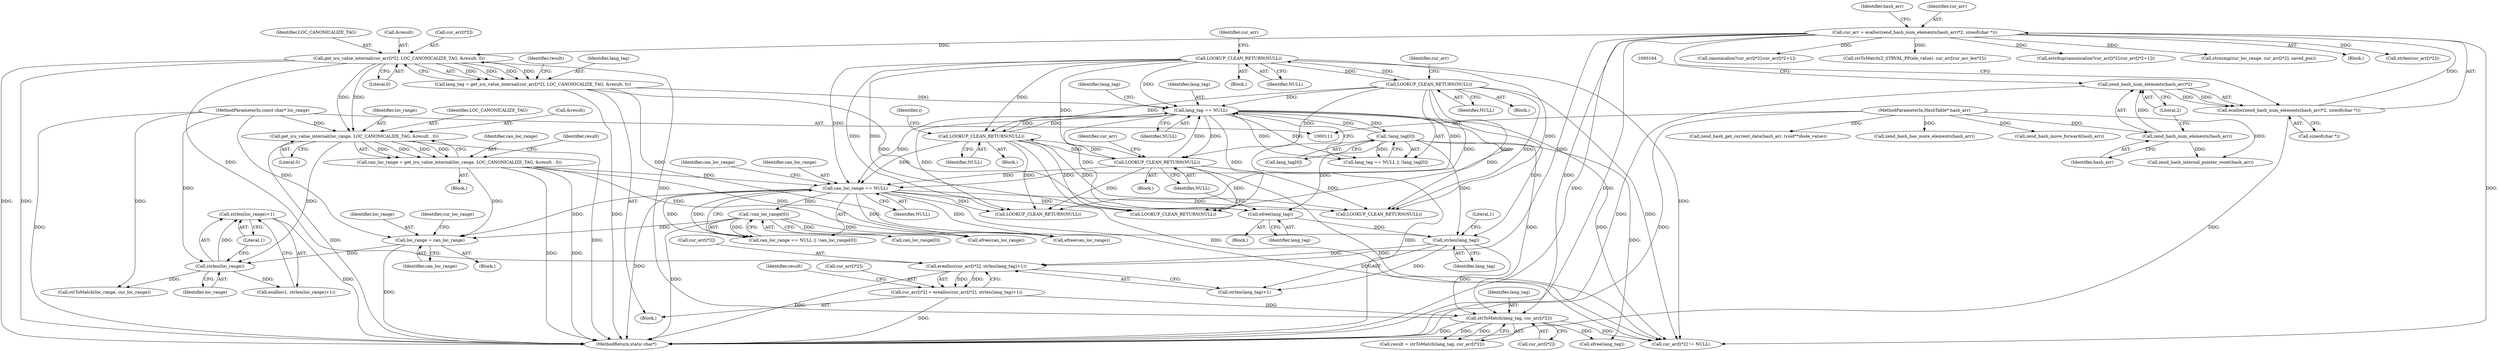 digraph "1_php-src_97eff7eb57fc2320c267a949cffd622c38712484?w=1_25@API" {
"1000355" [label="(Call,strlen(loc_range)+1)"];
"1000356" [label="(Call,strlen(loc_range))"];
"1000348" [label="(Call,loc_range = can_loc_range)"];
"1000317" [label="(Call,can_loc_range = get_icu_value_internal(loc_range, LOC_CANONICALIZE_TAG, &result , 0))"];
"1000319" [label="(Call,get_icu_value_internal(loc_range, LOC_CANONICALIZE_TAG, &result , 0))"];
"1000112" [label="(MethodParameterIn,const char* loc_range)"];
"1000249" [label="(Call,get_icu_value_internal(cur_arr[i*2], LOC_CANONICALIZE_TAG, &result, 0))"];
"1000156" [label="(Call,cur_arr = ecalloc(zend_hash_num_elements(hash_arr)*2, sizeof(char *)))"];
"1000158" [label="(Call,ecalloc(zend_hash_num_elements(hash_arr)*2, sizeof(char *)))"];
"1000159" [label="(Call,zend_hash_num_elements(hash_arr)*2)"];
"1000160" [label="(Call,zend_hash_num_elements(hash_arr))"];
"1000113" [label="(MethodParameterIn,HashTable* hash_arr)"];
"1000298" [label="(Call,strToMatch(lang_tag, cur_arr[i*2]))"];
"1000293" [label="(Call,strlen(lang_tag))"];
"1000247" [label="(Call,lang_tag = get_icu_value_internal(cur_arr[i*2], LOC_CANONICALIZE_TAG, &result, 0))"];
"1000268" [label="(Call,!lang_tag[0])"];
"1000265" [label="(Call,lang_tag == NULL)"];
"1000220" [label="(Call,LOOKUP_CLEAN_RETURN(NULL))"];
"1000192" [label="(Call,LOOKUP_CLEAN_RETURN(NULL))"];
"1000312" [label="(Call,LOOKUP_CLEAN_RETURN(NULL))"];
"1000278" [label="(Call,LOOKUP_CLEAN_RETURN(NULL))"];
"1000276" [label="(Call,efree(lang_tag))"];
"1000280" [label="(Call,cur_arr[i*2] = erealloc(cur_arr[i*2], strlen(lang_tag)+1))"];
"1000286" [label="(Call,erealloc(cur_arr[i*2], strlen(lang_tag)+1))"];
"1000331" [label="(Call,can_loc_range == NULL)"];
"1000334" [label="(Call,!can_loc_range[0])"];
"1000334" [label="(Call,!can_loc_range[0])"];
"1000246" [label="(Block,)"];
"1000281" [label="(Call,cur_arr[i*2])"];
"1000249" [label="(Call,get_icu_value_internal(cur_arr[i*2], LOC_CANONICALIZE_TAG, &result, 0))"];
"1000296" [label="(Call,result = strToMatch(lang_tag, cur_arr[i*2]))"];
"1000272" [label="(Block,)"];
"1000282" [label="(Identifier,cur_arr)"];
"1000452" [label="(Call,LOOKUP_CLEAN_RETURN(NULL))"];
"1000330" [label="(Call,can_loc_range == NULL || !can_loc_range[0])"];
"1000267" [label="(Identifier,NULL)"];
"1000300" [label="(Call,cur_arr[i*2])"];
"1000266" [label="(Identifier,lang_tag)"];
"1000177" [label="(Call,zend_hash_get_current_data(hash_arr, (void**)&ele_value))"];
"1000258" [label="(Literal,0)"];
"1000317" [label="(Call,can_loc_range = get_icu_value_internal(loc_range, LOC_CANONICALIZE_TAG, &result , 0))"];
"1000192" [label="(Call,LOOKUP_CLEAN_RETURN(NULL))"];
"1000169" [label="(Call,zend_hash_has_more_elements(hash_arr))"];
"1000331" [label="(Call,can_loc_range == NULL)"];
"1000112" [label="(MethodParameterIn,const char* loc_range)"];
"1000280" [label="(Call,cur_arr[i*2] = erealloc(cur_arr[i*2], strlen(lang_tag)+1))"];
"1000297" [label="(Identifier,result)"];
"1000342" [label="(Call,efree(can_loc_range))"];
"1000276" [label="(Call,efree(lang_tag))"];
"1000193" [label="(Identifier,NULL)"];
"1000427" [label="(Call,canonicalize?cur_arr[i*2]:cur_arr[i*2+1])"];
"1000318" [label="(Identifier,can_loc_range)"];
"1000328" [label="(Identifier,result)"];
"1000277" [label="(Identifier,lang_tag)"];
"1000166" [label="(Call,zend_hash_internal_pointer_reset(hash_arr))"];
"1000335" [label="(Call,can_loc_range[0])"];
"1000350" [label="(Identifier,can_loc_range)"];
"1000320" [label="(Identifier,loc_range)"];
"1000344" [label="(Call,LOOKUP_CLEAN_RETURN(NULL))"];
"1000162" [label="(Literal,2)"];
"1000156" [label="(Call,cur_arr = ecalloc(zend_hash_num_elements(hash_arr)*2, sizeof(char *)))"];
"1000163" [label="(Call,sizeof(char *))"];
"1000265" [label="(Call,lang_tag == NULL)"];
"1000312" [label="(Call,LOOKUP_CLEAN_RETURN(NULL))"];
"1000219" [label="(Block,)"];
"1000275" [label="(Block,)"];
"1000298" [label="(Call,strToMatch(lang_tag, cur_arr[i*2]))"];
"1000220" [label="(Call,LOOKUP_CLEAN_RETURN(NULL))"];
"1000305" [label="(Call,efree(lang_tag))"];
"1000324" [label="(Literal,0)"];
"1000207" [label="(Call,strToMatch(Z_STRVAL_PP(ele_value), cur_arr[cur_arr_len*2]))"];
"1000158" [label="(Call,ecalloc(zend_hash_num_elements(hash_arr)*2, sizeof(char *)))"];
"1000295" [label="(Literal,1)"];
"1000269" [label="(Call,lang_tag[0])"];
"1000191" [label="(Block,)"];
"1000255" [label="(Identifier,LOC_CANONICALIZE_TAG)"];
"1000256" [label="(Call,&result)"];
"1000352" [label="(Identifier,cur_loc_range)"];
"1000279" [label="(Identifier,NULL)"];
"1000250" [label="(Call,cur_arr[i*2])"];
"1000262" [label="(Identifier,result)"];
"1000426" [label="(Call,estrdup(canonicalize?cur_arr[i*2]:cur_arr[i*2+1]))"];
"1000336" [label="(Identifier,can_loc_range)"];
"1000268" [label="(Call,!lang_tag[0])"];
"1000353" [label="(Call,ecalloc(1, strlen(loc_range)+1))"];
"1000374" [label="(Call,LOOKUP_CLEAN_RETURN(NULL))"];
"1000270" [label="(Identifier,lang_tag)"];
"1000113" [label="(MethodParameterIn,HashTable* hash_arr)"];
"1000311" [label="(Block,)"];
"1000347" [label="(Block,)"];
"1000349" [label="(Identifier,loc_range)"];
"1000397" [label="(Call,cur_arr[i*2] != NULL)"];
"1000357" [label="(Identifier,loc_range)"];
"1000356" [label="(Call,strlen(loc_range))"];
"1000287" [label="(Call,cur_arr[i*2])"];
"1000367" [label="(Call,efree(can_loc_range))"];
"1000414" [label="(Call,strncmp(cur_loc_range, cur_arr[i*2], saved_pos))"];
"1000196" [label="(Identifier,cur_arr)"];
"1000333" [label="(Identifier,NULL)"];
"1000167" [label="(Identifier,hash_arr)"];
"1000248" [label="(Identifier,lang_tag)"];
"1000286" [label="(Call,erealloc(cur_arr[i*2], strlen(lang_tag)+1))"];
"1000454" [label="(MethodReturn,static char*)"];
"1000299" [label="(Identifier,lang_tag)"];
"1000361" [label="(Call,strToMatch(loc_range, cur_loc_range))"];
"1000157" [label="(Identifier,cur_arr)"];
"1000321" [label="(Identifier,LOC_CANONICALIZE_TAG)"];
"1000294" [label="(Identifier,lang_tag)"];
"1000348" [label="(Call,loc_range = can_loc_range)"];
"1000316" [label="(Block,)"];
"1000115" [label="(Block,)"];
"1000319" [label="(Call,get_icu_value_internal(loc_range, LOC_CANONICALIZE_TAG, &result , 0))"];
"1000161" [label="(Identifier,hash_arr)"];
"1000332" [label="(Identifier,can_loc_range)"];
"1000358" [label="(Literal,1)"];
"1000160" [label="(Call,zend_hash_num_elements(hash_arr))"];
"1000355" [label="(Call,strlen(loc_range)+1)"];
"1000406" [label="(Call,strlen(cur_arr[i*2]))"];
"1000221" [label="(Identifier,NULL)"];
"1000313" [label="(Identifier,NULL)"];
"1000292" [label="(Call,strlen(lang_tag)+1)"];
"1000247" [label="(Call,lang_tag = get_icu_value_internal(cur_arr[i*2], LOC_CANONICALIZE_TAG, &result, 0))"];
"1000224" [label="(Identifier,cur_arr)"];
"1000322" [label="(Call,&result)"];
"1000264" [label="(Call,lang_tag == NULL || !lang_tag[0])"];
"1000278" [label="(Call,LOOKUP_CLEAN_RETURN(NULL))"];
"1000159" [label="(Call,zend_hash_num_elements(hash_arr)*2)"];
"1000245" [label="(Identifier,i)"];
"1000172" [label="(Call,zend_hash_move_forward(hash_arr))"];
"1000293" [label="(Call,strlen(lang_tag))"];
"1000355" -> "1000353"  [label="AST: "];
"1000355" -> "1000358"  [label="CFG: "];
"1000356" -> "1000355"  [label="AST: "];
"1000358" -> "1000355"  [label="AST: "];
"1000353" -> "1000355"  [label="CFG: "];
"1000355" -> "1000454"  [label="DDG: "];
"1000356" -> "1000355"  [label="DDG: "];
"1000356" -> "1000357"  [label="CFG: "];
"1000357" -> "1000356"  [label="AST: "];
"1000358" -> "1000356"  [label="CFG: "];
"1000356" -> "1000353"  [label="DDG: "];
"1000348" -> "1000356"  [label="DDG: "];
"1000319" -> "1000356"  [label="DDG: "];
"1000112" -> "1000356"  [label="DDG: "];
"1000356" -> "1000361"  [label="DDG: "];
"1000348" -> "1000347"  [label="AST: "];
"1000348" -> "1000350"  [label="CFG: "];
"1000349" -> "1000348"  [label="AST: "];
"1000350" -> "1000348"  [label="AST: "];
"1000352" -> "1000348"  [label="CFG: "];
"1000348" -> "1000454"  [label="DDG: "];
"1000317" -> "1000348"  [label="DDG: "];
"1000331" -> "1000348"  [label="DDG: "];
"1000334" -> "1000348"  [label="DDG: "];
"1000112" -> "1000348"  [label="DDG: "];
"1000317" -> "1000316"  [label="AST: "];
"1000317" -> "1000319"  [label="CFG: "];
"1000318" -> "1000317"  [label="AST: "];
"1000319" -> "1000317"  [label="AST: "];
"1000328" -> "1000317"  [label="CFG: "];
"1000317" -> "1000454"  [label="DDG: "];
"1000317" -> "1000454"  [label="DDG: "];
"1000319" -> "1000317"  [label="DDG: "];
"1000319" -> "1000317"  [label="DDG: "];
"1000319" -> "1000317"  [label="DDG: "];
"1000319" -> "1000317"  [label="DDG: "];
"1000317" -> "1000331"  [label="DDG: "];
"1000317" -> "1000342"  [label="DDG: "];
"1000317" -> "1000367"  [label="DDG: "];
"1000319" -> "1000324"  [label="CFG: "];
"1000320" -> "1000319"  [label="AST: "];
"1000321" -> "1000319"  [label="AST: "];
"1000322" -> "1000319"  [label="AST: "];
"1000324" -> "1000319"  [label="AST: "];
"1000319" -> "1000454"  [label="DDG: "];
"1000319" -> "1000454"  [label="DDG: "];
"1000112" -> "1000319"  [label="DDG: "];
"1000249" -> "1000319"  [label="DDG: "];
"1000249" -> "1000319"  [label="DDG: "];
"1000112" -> "1000111"  [label="AST: "];
"1000112" -> "1000454"  [label="DDG: "];
"1000112" -> "1000361"  [label="DDG: "];
"1000249" -> "1000247"  [label="AST: "];
"1000249" -> "1000258"  [label="CFG: "];
"1000250" -> "1000249"  [label="AST: "];
"1000255" -> "1000249"  [label="AST: "];
"1000256" -> "1000249"  [label="AST: "];
"1000258" -> "1000249"  [label="AST: "];
"1000247" -> "1000249"  [label="CFG: "];
"1000249" -> "1000454"  [label="DDG: "];
"1000249" -> "1000454"  [label="DDG: "];
"1000249" -> "1000247"  [label="DDG: "];
"1000249" -> "1000247"  [label="DDG: "];
"1000249" -> "1000247"  [label="DDG: "];
"1000249" -> "1000247"  [label="DDG: "];
"1000156" -> "1000249"  [label="DDG: "];
"1000298" -> "1000249"  [label="DDG: "];
"1000249" -> "1000286"  [label="DDG: "];
"1000156" -> "1000115"  [label="AST: "];
"1000156" -> "1000158"  [label="CFG: "];
"1000157" -> "1000156"  [label="AST: "];
"1000158" -> "1000156"  [label="AST: "];
"1000167" -> "1000156"  [label="CFG: "];
"1000156" -> "1000454"  [label="DDG: "];
"1000156" -> "1000454"  [label="DDG: "];
"1000158" -> "1000156"  [label="DDG: "];
"1000156" -> "1000207"  [label="DDG: "];
"1000156" -> "1000286"  [label="DDG: "];
"1000156" -> "1000298"  [label="DDG: "];
"1000156" -> "1000397"  [label="DDG: "];
"1000156" -> "1000406"  [label="DDG: "];
"1000156" -> "1000414"  [label="DDG: "];
"1000156" -> "1000426"  [label="DDG: "];
"1000156" -> "1000427"  [label="DDG: "];
"1000158" -> "1000163"  [label="CFG: "];
"1000159" -> "1000158"  [label="AST: "];
"1000163" -> "1000158"  [label="AST: "];
"1000158" -> "1000454"  [label="DDG: "];
"1000159" -> "1000158"  [label="DDG: "];
"1000159" -> "1000158"  [label="DDG: "];
"1000159" -> "1000162"  [label="CFG: "];
"1000160" -> "1000159"  [label="AST: "];
"1000162" -> "1000159"  [label="AST: "];
"1000164" -> "1000159"  [label="CFG: "];
"1000159" -> "1000454"  [label="DDG: "];
"1000160" -> "1000159"  [label="DDG: "];
"1000160" -> "1000161"  [label="CFG: "];
"1000161" -> "1000160"  [label="AST: "];
"1000162" -> "1000160"  [label="CFG: "];
"1000113" -> "1000160"  [label="DDG: "];
"1000160" -> "1000166"  [label="DDG: "];
"1000113" -> "1000111"  [label="AST: "];
"1000113" -> "1000454"  [label="DDG: "];
"1000113" -> "1000166"  [label="DDG: "];
"1000113" -> "1000169"  [label="DDG: "];
"1000113" -> "1000172"  [label="DDG: "];
"1000113" -> "1000177"  [label="DDG: "];
"1000298" -> "1000296"  [label="AST: "];
"1000298" -> "1000300"  [label="CFG: "];
"1000299" -> "1000298"  [label="AST: "];
"1000300" -> "1000298"  [label="AST: "];
"1000296" -> "1000298"  [label="CFG: "];
"1000298" -> "1000454"  [label="DDG: "];
"1000298" -> "1000296"  [label="DDG: "];
"1000298" -> "1000296"  [label="DDG: "];
"1000293" -> "1000298"  [label="DDG: "];
"1000268" -> "1000298"  [label="DDG: "];
"1000280" -> "1000298"  [label="DDG: "];
"1000298" -> "1000305"  [label="DDG: "];
"1000298" -> "1000397"  [label="DDG: "];
"1000293" -> "1000292"  [label="AST: "];
"1000293" -> "1000294"  [label="CFG: "];
"1000294" -> "1000293"  [label="AST: "];
"1000295" -> "1000293"  [label="CFG: "];
"1000293" -> "1000286"  [label="DDG: "];
"1000293" -> "1000292"  [label="DDG: "];
"1000247" -> "1000293"  [label="DDG: "];
"1000268" -> "1000293"  [label="DDG: "];
"1000265" -> "1000293"  [label="DDG: "];
"1000276" -> "1000293"  [label="DDG: "];
"1000247" -> "1000246"  [label="AST: "];
"1000248" -> "1000247"  [label="AST: "];
"1000262" -> "1000247"  [label="CFG: "];
"1000247" -> "1000454"  [label="DDG: "];
"1000247" -> "1000265"  [label="DDG: "];
"1000247" -> "1000276"  [label="DDG: "];
"1000268" -> "1000264"  [label="AST: "];
"1000268" -> "1000269"  [label="CFG: "];
"1000269" -> "1000268"  [label="AST: "];
"1000264" -> "1000268"  [label="CFG: "];
"1000268" -> "1000454"  [label="DDG: "];
"1000268" -> "1000265"  [label="DDG: "];
"1000268" -> "1000264"  [label="DDG: "];
"1000265" -> "1000268"  [label="DDG: "];
"1000268" -> "1000276"  [label="DDG: "];
"1000268" -> "1000305"  [label="DDG: "];
"1000265" -> "1000264"  [label="AST: "];
"1000265" -> "1000267"  [label="CFG: "];
"1000266" -> "1000265"  [label="AST: "];
"1000267" -> "1000265"  [label="AST: "];
"1000270" -> "1000265"  [label="CFG: "];
"1000264" -> "1000265"  [label="CFG: "];
"1000265" -> "1000264"  [label="DDG: "];
"1000265" -> "1000264"  [label="DDG: "];
"1000220" -> "1000265"  [label="DDG: "];
"1000312" -> "1000265"  [label="DDG: "];
"1000192" -> "1000265"  [label="DDG: "];
"1000278" -> "1000265"  [label="DDG: "];
"1000265" -> "1000276"  [label="DDG: "];
"1000265" -> "1000278"  [label="DDG: "];
"1000265" -> "1000312"  [label="DDG: "];
"1000265" -> "1000331"  [label="DDG: "];
"1000265" -> "1000344"  [label="DDG: "];
"1000265" -> "1000374"  [label="DDG: "];
"1000265" -> "1000397"  [label="DDG: "];
"1000265" -> "1000452"  [label="DDG: "];
"1000220" -> "1000219"  [label="AST: "];
"1000220" -> "1000221"  [label="CFG: "];
"1000221" -> "1000220"  [label="AST: "];
"1000224" -> "1000220"  [label="CFG: "];
"1000220" -> "1000192"  [label="DDG: "];
"1000192" -> "1000220"  [label="DDG: "];
"1000220" -> "1000278"  [label="DDG: "];
"1000220" -> "1000312"  [label="DDG: "];
"1000220" -> "1000331"  [label="DDG: "];
"1000220" -> "1000344"  [label="DDG: "];
"1000220" -> "1000374"  [label="DDG: "];
"1000220" -> "1000397"  [label="DDG: "];
"1000220" -> "1000452"  [label="DDG: "];
"1000192" -> "1000191"  [label="AST: "];
"1000192" -> "1000193"  [label="CFG: "];
"1000193" -> "1000192"  [label="AST: "];
"1000196" -> "1000192"  [label="CFG: "];
"1000192" -> "1000278"  [label="DDG: "];
"1000192" -> "1000312"  [label="DDG: "];
"1000192" -> "1000331"  [label="DDG: "];
"1000192" -> "1000344"  [label="DDG: "];
"1000192" -> "1000374"  [label="DDG: "];
"1000192" -> "1000397"  [label="DDG: "];
"1000192" -> "1000452"  [label="DDG: "];
"1000312" -> "1000311"  [label="AST: "];
"1000312" -> "1000313"  [label="CFG: "];
"1000313" -> "1000312"  [label="AST: "];
"1000245" -> "1000312"  [label="CFG: "];
"1000312" -> "1000278"  [label="DDG: "];
"1000278" -> "1000312"  [label="DDG: "];
"1000312" -> "1000331"  [label="DDG: "];
"1000312" -> "1000344"  [label="DDG: "];
"1000312" -> "1000374"  [label="DDG: "];
"1000312" -> "1000397"  [label="DDG: "];
"1000312" -> "1000452"  [label="DDG: "];
"1000278" -> "1000272"  [label="AST: "];
"1000278" -> "1000279"  [label="CFG: "];
"1000279" -> "1000278"  [label="AST: "];
"1000282" -> "1000278"  [label="CFG: "];
"1000278" -> "1000331"  [label="DDG: "];
"1000278" -> "1000344"  [label="DDG: "];
"1000278" -> "1000374"  [label="DDG: "];
"1000278" -> "1000397"  [label="DDG: "];
"1000278" -> "1000452"  [label="DDG: "];
"1000276" -> "1000275"  [label="AST: "];
"1000276" -> "1000277"  [label="CFG: "];
"1000277" -> "1000276"  [label="AST: "];
"1000279" -> "1000276"  [label="CFG: "];
"1000280" -> "1000246"  [label="AST: "];
"1000280" -> "1000286"  [label="CFG: "];
"1000281" -> "1000280"  [label="AST: "];
"1000286" -> "1000280"  [label="AST: "];
"1000297" -> "1000280"  [label="CFG: "];
"1000280" -> "1000454"  [label="DDG: "];
"1000286" -> "1000280"  [label="DDG: "];
"1000286" -> "1000280"  [label="DDG: "];
"1000286" -> "1000292"  [label="CFG: "];
"1000287" -> "1000286"  [label="AST: "];
"1000292" -> "1000286"  [label="AST: "];
"1000286" -> "1000454"  [label="DDG: "];
"1000331" -> "1000330"  [label="AST: "];
"1000331" -> "1000333"  [label="CFG: "];
"1000332" -> "1000331"  [label="AST: "];
"1000333" -> "1000331"  [label="AST: "];
"1000336" -> "1000331"  [label="CFG: "];
"1000330" -> "1000331"  [label="CFG: "];
"1000331" -> "1000454"  [label="DDG: "];
"1000331" -> "1000330"  [label="DDG: "];
"1000331" -> "1000330"  [label="DDG: "];
"1000331" -> "1000334"  [label="DDG: "];
"1000331" -> "1000342"  [label="DDG: "];
"1000331" -> "1000344"  [label="DDG: "];
"1000331" -> "1000367"  [label="DDG: "];
"1000331" -> "1000374"  [label="DDG: "];
"1000331" -> "1000397"  [label="DDG: "];
"1000331" -> "1000452"  [label="DDG: "];
"1000334" -> "1000330"  [label="AST: "];
"1000334" -> "1000335"  [label="CFG: "];
"1000335" -> "1000334"  [label="AST: "];
"1000330" -> "1000334"  [label="CFG: "];
"1000334" -> "1000454"  [label="DDG: "];
"1000334" -> "1000330"  [label="DDG: "];
"1000334" -> "1000342"  [label="DDG: "];
"1000334" -> "1000367"  [label="DDG: "];
}
